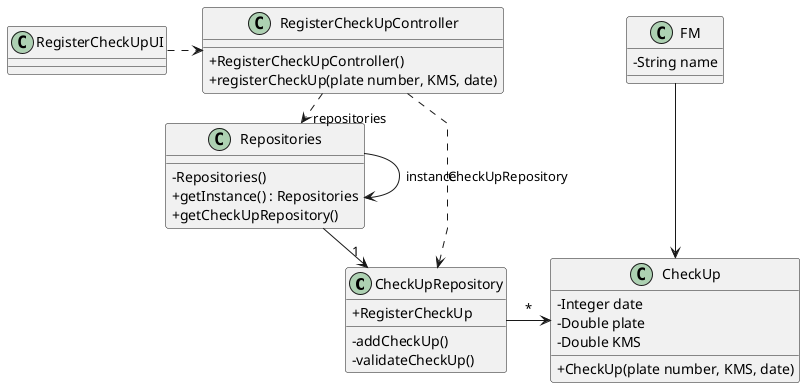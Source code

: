 @startuml
'skinparam monochrome true
skinparam packageStyle rectangle
skinparam shadowing false
skinparam linetype polyline
'skinparam linetype orto

skinparam classAttributeIconSize 0

class CheckUpRepository{
   -addCheckUp()
   -validateCheckUp()

   + RegisterCheckUp
}

class FM {
    -String name
}

class CheckUp {
    - Integer date
    - Double plate
    - Double KMS

    + CheckUp(plate number, KMS, date)
}


class Repositories {
    - Repositories()
    + getInstance() : Repositories
    + getCheckUpRepository()
}

class RegisterCheckUpController {
    + RegisterCheckUpController()
    + registerCheckUp(plate number, KMS, date)
}

class RegisterCheckUpUI {
}


RegisterCheckUpUI .> RegisterCheckUpController

RegisterCheckUpController .> Repositories : repositories

Repositories -> "1" CheckUpRepository

CheckUpRepository -> CheckUp: *
RegisterCheckUpController ..> CheckUpRepository : CheckUpRepository

FM --> CheckUp

Repositories -> Repositories : instance

@enduml